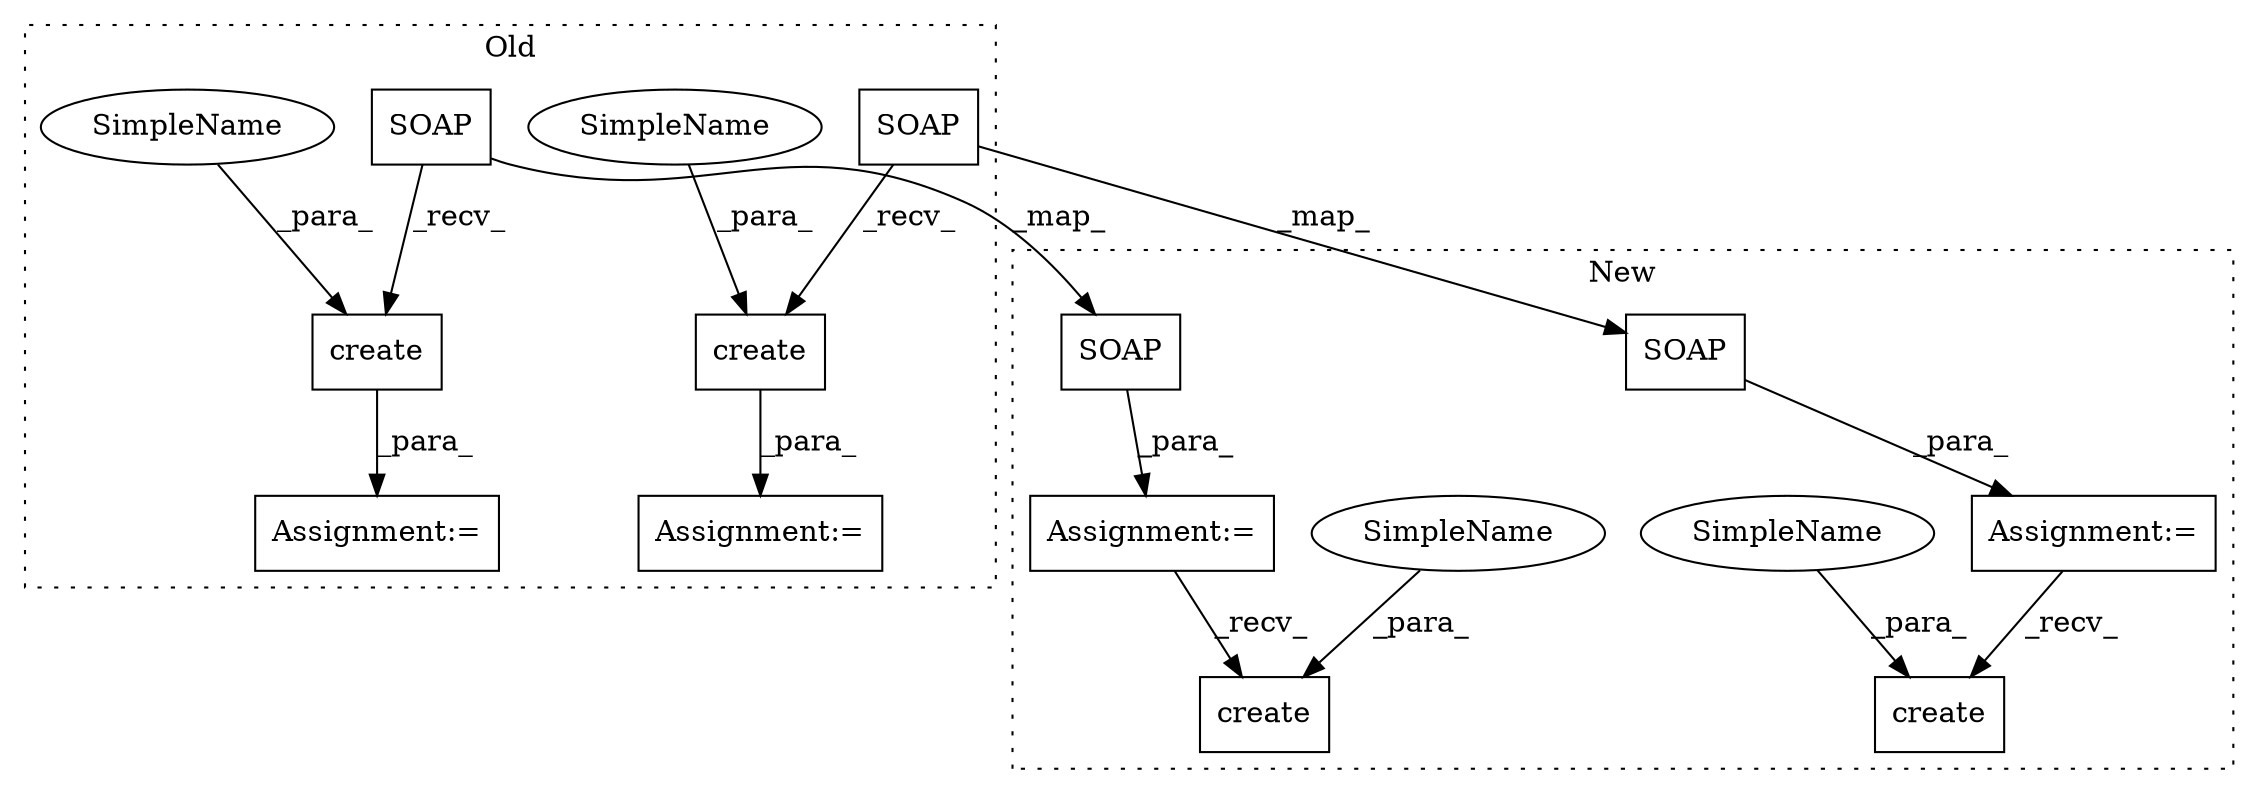 digraph G {
subgraph cluster0 {
1 [label="SOAP" a="32" s="3661,3723" l="5,1" shape="box"];
4 [label="create" a="32" s="3848,3863" l="7,1" shape="box"];
6 [label="create" a="32" s="4085,4100" l="7,1" shape="box"];
8 [label="SOAP" a="32" s="3875,3936" l="5,1" shape="box"];
9 [label="Assignment:=" a="7" s="3842" l="1" shape="box"];
10 [label="Assignment:=" a="7" s="4079" l="1" shape="box"];
13 [label="SimpleName" a="42" s="4092" l="8" shape="ellipse"];
14 [label="SimpleName" a="42" s="3855" l="8" shape="ellipse"];
label = "Old";
style="dotted";
}
subgraph cluster1 {
2 [label="SOAP" a="32" s="2716,2757" l="5,1" shape="box"];
3 [label="create" a="32" s="2882,2918" l="7,1" shape="box"];
5 [label="create" a="32" s="3119,3155" l="7,1" shape="box"];
7 [label="SOAP" a="32" s="2930,2970" l="5,1" shape="box"];
11 [label="Assignment:=" a="7" s="2929" l="1" shape="box"];
12 [label="Assignment:=" a="7" s="2715" l="1" shape="box"];
15 [label="SimpleName" a="42" s="3126" l="8" shape="ellipse"];
16 [label="SimpleName" a="42" s="2889" l="8" shape="ellipse"];
label = "New";
style="dotted";
}
1 -> 4 [label="_recv_"];
1 -> 2 [label="_map_"];
2 -> 12 [label="_para_"];
4 -> 9 [label="_para_"];
6 -> 10 [label="_para_"];
7 -> 11 [label="_para_"];
8 -> 7 [label="_map_"];
8 -> 6 [label="_recv_"];
11 -> 5 [label="_recv_"];
12 -> 3 [label="_recv_"];
13 -> 6 [label="_para_"];
14 -> 4 [label="_para_"];
15 -> 5 [label="_para_"];
16 -> 3 [label="_para_"];
}